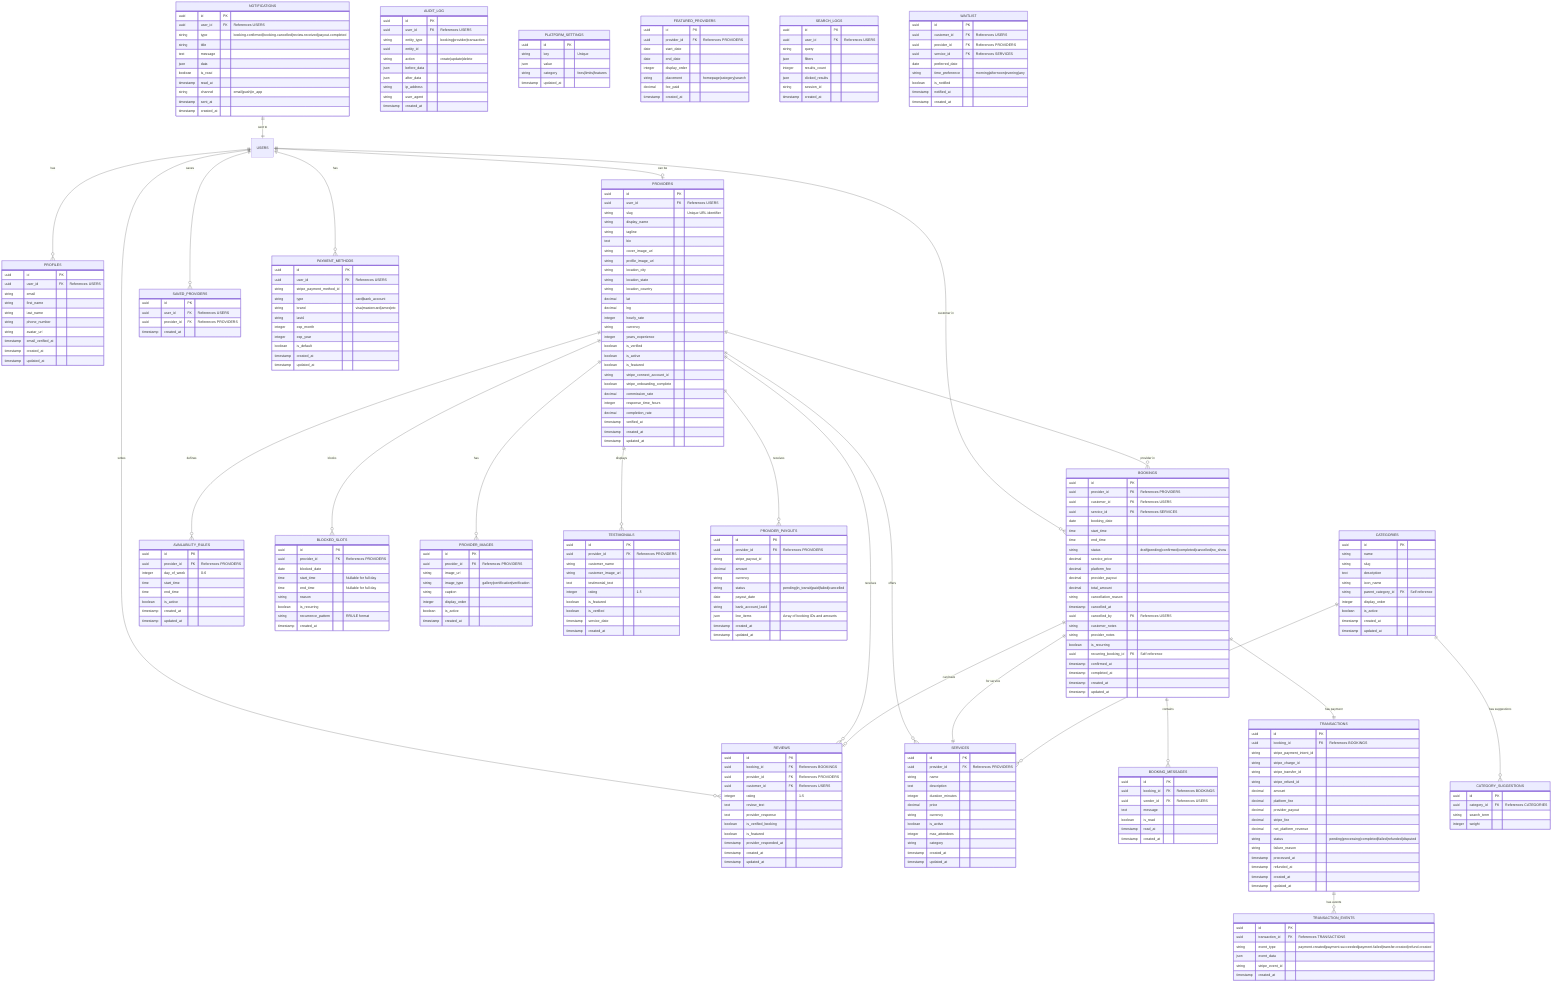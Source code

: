 erDiagram
    USERS ||--o{ PROFILES : has
    USERS ||--o| PROVIDERS : "can be"
    USERS ||--o{ BOOKINGS : "customer in"
    USERS ||--o{ REVIEWS : writes
    USERS ||--o{ SAVED_PROVIDERS : saves
    USERS ||--o{ PAYMENT_METHODS : has
    
    PROFILES {
        uuid id PK
        uuid user_id FK "References USERS"
        string email
        string first_name
        string last_name
        string phone_number
        string avatar_url
        timestamp email_verified_at
        timestamp created_at
        timestamp updated_at
    }
    
    PROVIDERS ||--o{ SERVICES : offers
    PROVIDERS ||--o{ AVAILABILITY_RULES : defines
    PROVIDERS ||--o{ BLOCKED_SLOTS : blocks
    PROVIDERS ||--o{ BOOKINGS : "provider in"
    PROVIDERS ||--o{ REVIEWS : receives
    PROVIDERS ||--o{ PROVIDER_IMAGES : has
    PROVIDERS ||--o{ TESTIMONIALS : displays
    PROVIDERS ||--o{ PROVIDER_PAYOUTS : receives
    
    PROVIDERS {
        uuid id PK
        uuid user_id FK "References USERS"
        string slug "Unique URL identifier"
        string display_name
        string tagline
        text bio
        string cover_image_url
        string profile_image_url
        string location_city
        string location_state
        string location_country
        decimal lat
        decimal lng
        integer hourly_rate
        string currency
        integer years_experience
        boolean is_verified
        boolean is_active
        boolean is_featured
        string stripe_connect_account_id
        boolean stripe_onboarding_complete
        decimal commission_rate
        integer response_time_hours
        decimal completion_rate
        timestamp verified_at
        timestamp created_at
        timestamp updated_at
    }
    
    SERVICES {
        uuid id PK
        uuid provider_id FK "References PROVIDERS"
        string name
        text description
        integer duration_minutes
        decimal price
        string currency
        boolean is_active
        integer max_attendees
        string category
        timestamp created_at
        timestamp updated_at
    }
    
    AVAILABILITY_RULES {
        uuid id PK
        uuid provider_id FK "References PROVIDERS"
        integer day_of_week "0-6"
        time start_time
        time end_time
        boolean is_active
        timestamp created_at
        timestamp updated_at
    }
    
    BLOCKED_SLOTS {
        uuid id PK
        uuid provider_id FK "References PROVIDERS"
        date blocked_date
        time start_time "Nullable for full day"
        time end_time "Nullable for full day"
        string reason
        boolean is_recurring
        string recurrence_pattern "RRULE format"
        timestamp created_at
    }
    
    BOOKINGS ||--|| SERVICES : "for service"
    BOOKINGS ||--o| REVIEWS : "can have"
    BOOKINGS ||--o{ BOOKING_MESSAGES : contains
    BOOKINGS ||--|| TRANSACTIONS : "has payment"
    
    BOOKINGS {
        uuid id PK
        uuid provider_id FK "References PROVIDERS"
        uuid customer_id FK "References USERS"
        uuid service_id FK "References SERVICES"
        date booking_date
        time start_time
        time end_time
        string status "draft|pending|confirmed|completed|cancelled|no_show"
        decimal service_price
        decimal platform_fee
        decimal provider_payout
        decimal total_amount
        string cancellation_reason
        timestamp cancelled_at
        uuid cancelled_by FK "References USERS"
        string customer_notes
        string provider_notes
        boolean is_recurring
        uuid recurring_booking_id FK "Self reference"
        timestamp confirmed_at
        timestamp completed_at
        timestamp created_at
        timestamp updated_at
    }
    
    BOOKING_MESSAGES {
        uuid id PK
        uuid booking_id FK "References BOOKINGS"
        uuid sender_id FK "References USERS"
        text message
        boolean is_read
        timestamp read_at
        timestamp created_at
    }
    
    REVIEWS {
        uuid id PK
        uuid booking_id FK "References BOOKINGS"
        uuid provider_id FK "References PROVIDERS"
        uuid customer_id FK "References USERS"
        integer rating "1-5"
        text review_text
        text provider_response
        boolean is_verified_booking
        boolean is_featured
        timestamp provider_responded_at
        timestamp created_at
        timestamp updated_at
    }
    
    SAVED_PROVIDERS {
        uuid id PK
        uuid user_id FK "References USERS"
        uuid provider_id FK "References PROVIDERS"
        timestamp created_at
    }
    
    PROVIDER_IMAGES {
        uuid id PK
        uuid provider_id FK "References PROVIDERS"
        string image_url
        string image_type "gallery|certification|verification"
        string caption
        integer display_order
        boolean is_active
        timestamp created_at
    }
    
    TESTIMONIALS {
        uuid id PK
        uuid provider_id FK "References PROVIDERS"
        string customer_name
        string customer_image_url
        text testimonial_text
        integer rating "1-5"
        boolean is_featured
        boolean is_verified
        timestamp service_date
        timestamp created_at
    }
    
    CATEGORIES ||--o{ SERVICES : contains
    CATEGORIES ||--o{ CATEGORY_SUGGESTIONS : "has suggestions"
    
    CATEGORIES {
        uuid id PK
        string name
        string slug
        text description
        string icon_name
        string parent_category_id FK "Self reference"
        integer display_order
        boolean is_active
        timestamp created_at
        timestamp updated_at
    }
    
    CATEGORY_SUGGESTIONS {
        uuid id PK
        uuid category_id FK "References CATEGORIES"
        string search_term
        integer weight
    }
    
    TRANSACTIONS ||--o{ TRANSACTION_EVENTS : "has events"
    
    TRANSACTIONS {
        uuid id PK
        uuid booking_id FK "References BOOKINGS"
        string stripe_payment_intent_id
        string stripe_charge_id
        string stripe_transfer_id
        string stripe_refund_id
        decimal amount
        decimal platform_fee
        decimal provider_payout
        decimal stripe_fee
        decimal net_platform_revenue
        string status "pending|processing|completed|failed|refunded|disputed"
        string failure_reason
        timestamp processed_at
        timestamp refunded_at
        timestamp created_at
        timestamp updated_at
    }
    
    TRANSACTION_EVENTS {
        uuid id PK
        uuid transaction_id FK "References TRANSACTIONS"
        string event_type "payment.created|payment.succeeded|payment.failed|transfer.created|refund.created"
        json event_data
        string stripe_event_id
        timestamp created_at
    }
    
    PROVIDER_PAYOUTS {
        uuid id PK
        uuid provider_id FK "References PROVIDERS"
        string stripe_payout_id
        decimal amount
        string currency
        string status "pending|in_transit|paid|failed|cancelled"
        date payout_date
        string bank_account_last4
        json line_items "Array of booking IDs and amounts"
        timestamp created_at
        timestamp updated_at
    }
    
    PAYMENT_METHODS {
        uuid id PK
        uuid user_id FK "References USERS"
        string stripe_payment_method_id
        string type "card|bank_account"
        string brand "visa|mastercard|amex|etc"
        string last4
        integer exp_month
        integer exp_year
        boolean is_default
        timestamp created_at
        timestamp updated_at
    }
    
    NOTIFICATIONS ||--|| USERS : "sent to"
    
    NOTIFICATIONS {
        uuid id PK
        uuid user_id FK "References USERS"
        string type "booking.confirmed|booking.cancelled|review.received|payout.completed"
        string title
        text message
        json data
        boolean is_read
        timestamp read_at
        string channel "email|push|in_app"
        timestamp sent_at
        timestamp created_at
    }
    
    AUDIT_LOG {
        uuid id PK
        uuid user_id FK "References USERS"
        string entity_type "booking|provider|transaction"
        uuid entity_id
        string action "create|update|delete"
        json before_data
        json after_data
        string ip_address
        string user_agent
        timestamp created_at
    }
    
    PLATFORM_SETTINGS {
        uuid id PK
        string key "Unique"
        json value
        string category "fees|limits|features"
        timestamp updated_at
    }
    
    FEATURED_PROVIDERS {
        uuid id PK
        uuid provider_id FK "References PROVIDERS"
        date start_date
        date end_date
        integer display_order
        string placement "homepage|category|search"
        decimal fee_paid
        timestamp created_at
    }
    
    SEARCH_LOGS {
        uuid id PK
        uuid user_id FK "References USERS"
        string query
        json filters
        integer results_count
        json clicked_results
        string session_id
        timestamp created_at
    }
    
    WAITLIST {
        uuid id PK
        uuid customer_id FK "References USERS"
        uuid provider_id FK "References PROVIDERS"
        uuid service_id FK "References SERVICES"
        date preferred_date
        string time_preference "morning|afternoon|evening|any"
        boolean is_notified
        timestamp notified_at
        timestamp created_at
    }